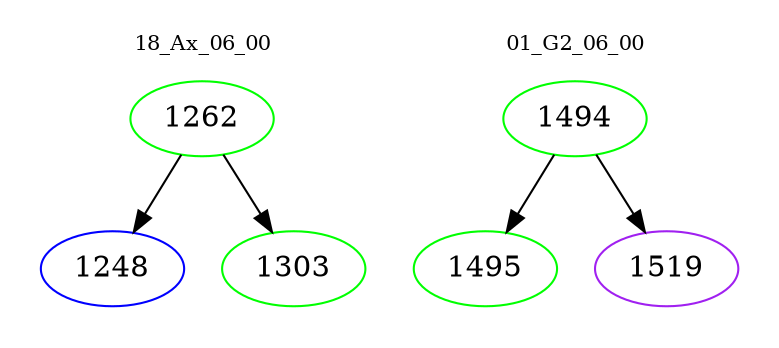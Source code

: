 digraph{
subgraph cluster_0 {
color = white
label = "18_Ax_06_00";
fontsize=10;
T0_1262 [label="1262", color="green"]
T0_1262 -> T0_1248 [color="black"]
T0_1248 [label="1248", color="blue"]
T0_1262 -> T0_1303 [color="black"]
T0_1303 [label="1303", color="green"]
}
subgraph cluster_1 {
color = white
label = "01_G2_06_00";
fontsize=10;
T1_1494 [label="1494", color="green"]
T1_1494 -> T1_1495 [color="black"]
T1_1495 [label="1495", color="green"]
T1_1494 -> T1_1519 [color="black"]
T1_1519 [label="1519", color="purple"]
}
}
